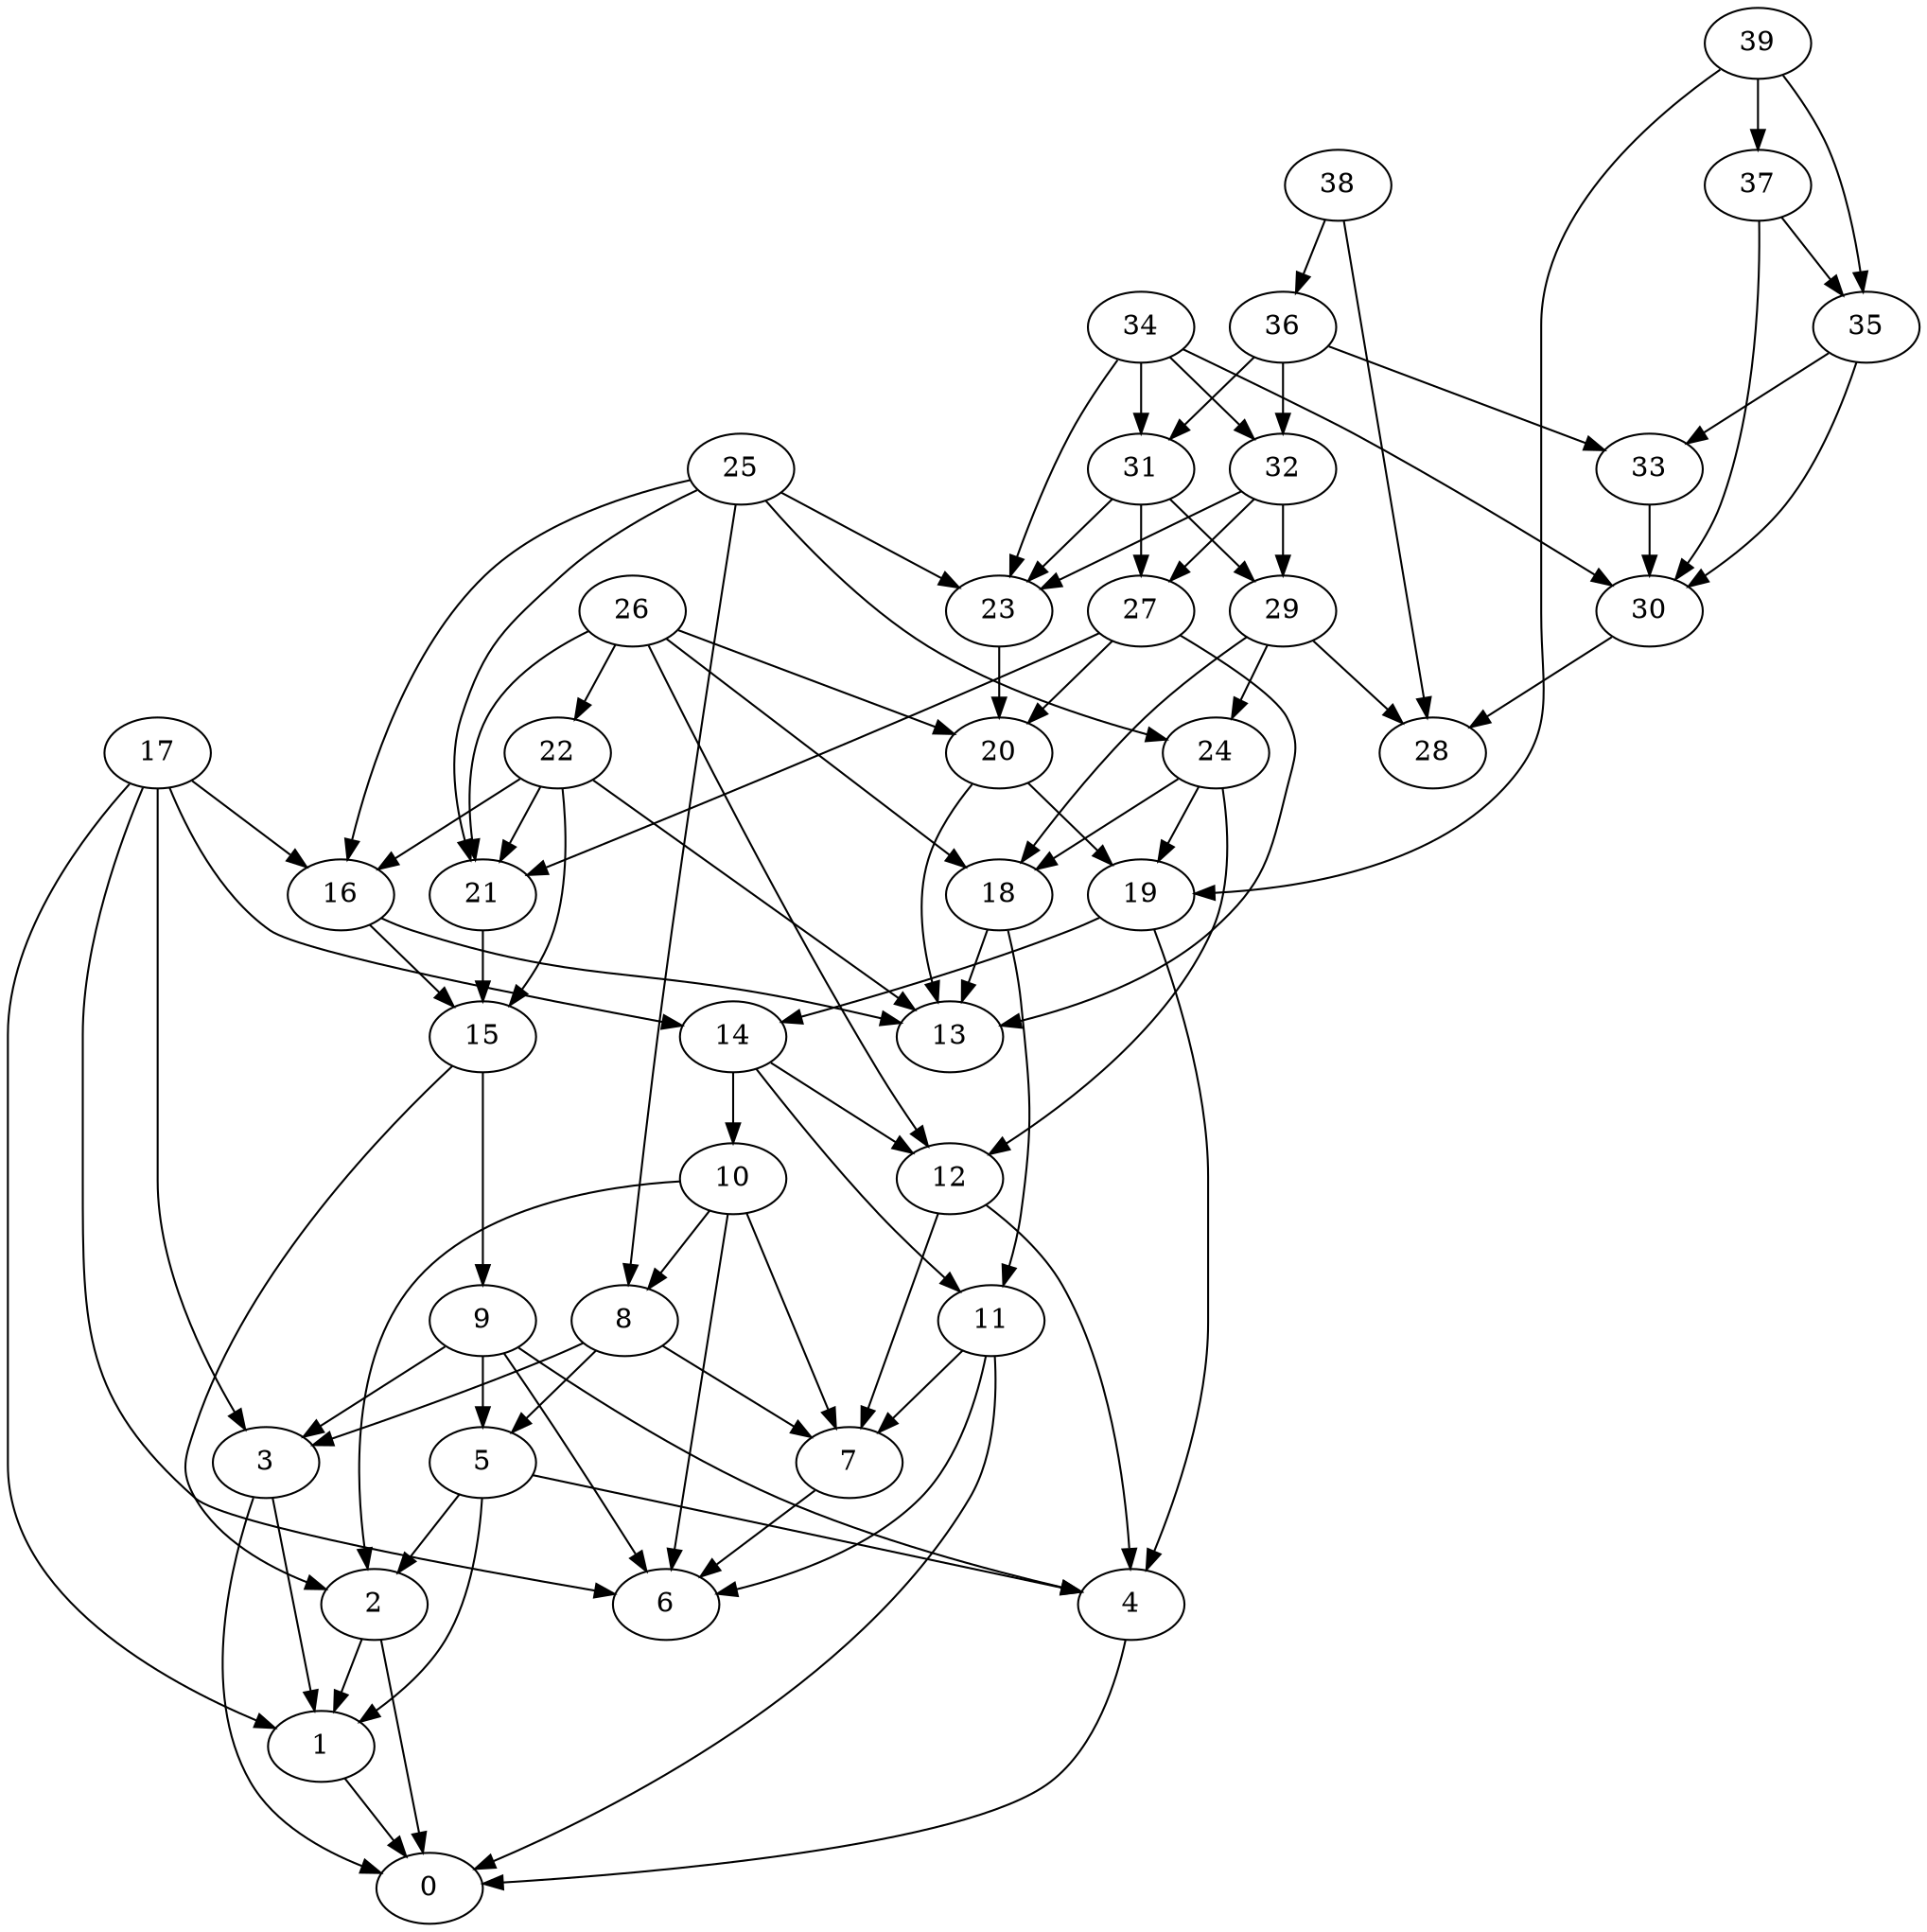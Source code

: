 digraph my_graph {
0;
1;
2;
3;
4;
5;
6;
7;
8;
9;
10;
11;
12;
13;
14;
15;
16;
17;
18;
19;
20;
21;
22;
23;
24;
25;
26;
27;
28;
29;
30;
31;
32;
33;
34;
35;
36;
37;
38;
39;
1->0
2->0
2->1
3->1
3->0
4->0
5->4
5->1
5->2
7->6
8->5
8->3
8->7
9->6
9->3
9->4
9->5
10->2
10->7
10->8
10->6
11->6
11->7
11->0
12->7
12->4
14->11
14->12
14->10
15->9
15->2
16->13
16->15
17->3
17->1
17->16
17->6
17->14
18->13
18->11
19->14
19->4
20->13
20->19
21->15
22->16
22->13
22->21
22->15
23->20
24->19
24->18
24->12
25->16
25->23
25->24
25->21
25->8
26->20
26->18
26->12
26->22
26->21
27->20
27->13
27->21
29->28
29->18
29->24
30->28
31->27
31->29
31->23
32->29
32->27
32->23
33->30
34->23
34->31
34->30
34->32
35->30
35->33
36->32
36->33
36->31
37->35
37->30
38->28
38->36
39->35
39->19
39->37
}